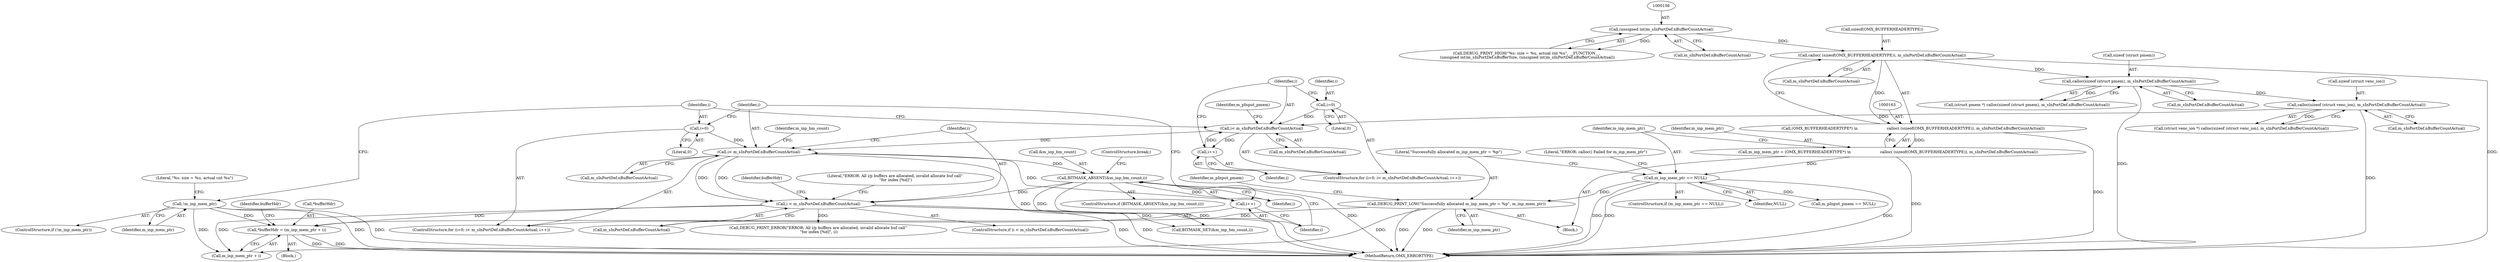 digraph "0_Android_7558d03e6498e970b761aa44fff6b2c659202d95@pointer" {
"1000293" [label="(Call,*bufferHdr = (m_inp_mem_ptr + i))"];
"1000179" [label="(Call,DEBUG_PRINT_LOW(\"Successfully allocated m_inp_mem_ptr = %p\", m_inp_mem_ptr))"];
"1000171" [label="(Call,m_inp_mem_ptr == NULL)"];
"1000160" [label="(Call,m_inp_mem_ptr = (OMX_BUFFERHEADERTYPE*) \\n                        calloc( (sizeof(OMX_BUFFERHEADERTYPE)), m_sInPortDef.nBufferCountActual))"];
"1000162" [label="(Call,(OMX_BUFFERHEADERTYPE*) \\n                        calloc( (sizeof(OMX_BUFFERHEADERTYPE)), m_sInPortDef.nBufferCountActual))"];
"1000164" [label="(Call,calloc( (sizeof(OMX_BUFFERHEADERTYPE)), m_sInPortDef.nBufferCountActual))"];
"1000155" [label="(Call,(unsigned int)m_sInPortDef.nBufferCountActual)"];
"1000144" [label="(Call,!m_inp_mem_ptr)"];
"1000287" [label="(Call,i < m_sInPortDef.nBufferCountActual)"];
"1000271" [label="(Call,i< m_sInPortDef.nBufferCountActual)"];
"1000268" [label="(Call,i=0)"];
"1000276" [label="(Call,i++)"];
"1000280" [label="(Call,BITMASK_ABSENT(&m_inp_bm_count,i))"];
"1000224" [label="(Call,i< m_sInPortDef.nBufferCountActual)"];
"1000221" [label="(Call,i=0)"];
"1000229" [label="(Call,i++)"];
"1000205" [label="(Call,calloc(sizeof (struct venc_ion), m_sInPortDef.nBufferCountActual))"];
"1000186" [label="(Call,calloc(sizeof (struct pmem), m_sInPortDef.nBufferCountActual))"];
"1000285" [label="(ControlStructure,break;)"];
"1000292" [label="(Block,)"];
"1000279" [label="(ControlStructure,if (BITMASK_ABSENT(&m_inp_bm_count,i)))"];
"1000287" [label="(Call,i < m_sInPortDef.nBufferCountActual)"];
"1000224" [label="(Call,i< m_sInPortDef.nBufferCountActual)"];
"1000220" [label="(ControlStructure,for (i=0; i< m_sInPortDef.nBufferCountActual; i++))"];
"1000221" [label="(Call,i=0)"];
"1000267" [label="(ControlStructure,for (i=0; i< m_sInPortDef.nBufferCountActual; i++))"];
"1000281" [label="(Call,&m_inp_bm_count)"];
"1000186" [label="(Call,calloc(sizeof (struct pmem), m_sInPortDef.nBufferCountActual))"];
"1000273" [label="(Call,m_sInPortDef.nBufferCountActual)"];
"1000294" [label="(Call,*bufferHdr)"];
"1000143" [label="(ControlStructure,if (!m_inp_mem_ptr))"];
"1000540" [label="(Call,DEBUG_PRINT_ERROR(\"ERROR: All i/p buffers are allocated, invalid allocate buf call\"\n \"for index [%d]\", i))"];
"1000167" [label="(Call,m_sInPortDef.nBufferCountActual)"];
"1000270" [label="(Literal,0)"];
"1000223" [label="(Literal,0)"];
"1000222" [label="(Identifier,i)"];
"1000180" [label="(Literal,\"Successfully allocated m_inp_mem_ptr = %p\")"];
"1000155" [label="(Call,(unsigned int)m_sInPortDef.nBufferCountActual)"];
"1000157" [label="(Call,m_sInPortDef.nBufferCountActual)"];
"1000225" [label="(Identifier,i)"];
"1000277" [label="(Identifier,i)"];
"1000295" [label="(Identifier,bufferHdr)"];
"1000171" [label="(Call,m_inp_mem_ptr == NULL)"];
"1000205" [label="(Call,calloc(sizeof (struct venc_ion), m_sInPortDef.nBufferCountActual))"];
"1000206" [label="(Call,sizeof (struct venc_ion))"];
"1000165" [label="(Call,sizeof(OMX_BUFFERHEADERTYPE))"];
"1000286" [label="(ControlStructure,if (i < m_sInPortDef.nBufferCountActual))"];
"1000189" [label="(Call,m_sInPortDef.nBufferCountActual)"];
"1000184" [label="(Call,(struct pmem *) calloc(sizeof (struct pmem), m_sInPortDef.nBufferCountActual))"];
"1000161" [label="(Identifier,m_inp_mem_ptr)"];
"1000164" [label="(Call,calloc( (sizeof(OMX_BUFFERHEADERTYPE)), m_sInPortDef.nBufferCountActual))"];
"1000271" [label="(Call,i< m_sInPortDef.nBufferCountActual)"];
"1000148" [label="(Literal,\"%s: size = %u, actual cnt %u\")"];
"1000160" [label="(Call,m_inp_mem_ptr = (OMX_BUFFERHEADERTYPE*) \\n                        calloc( (sizeof(OMX_BUFFERHEADERTYPE)), m_sInPortDef.nBufferCountActual))"];
"1000147" [label="(Call,DEBUG_PRINT_HIGH(\"%s: size = %u, actual cnt %u\", __FUNCTION__,\n (unsigned int)m_sInPortDef.nBufferSize, (unsigned int)m_sInPortDef.nBufferCountActual))"];
"1000548" [label="(MethodReturn,OMX_ERRORTYPE)"];
"1000289" [label="(Call,m_sInPortDef.nBufferCountActual)"];
"1000296" [label="(Call,m_inp_mem_ptr + i)"];
"1000203" [label="(Call,(struct venc_ion *) calloc(sizeof (struct venc_ion), m_sInPortDef.nBufferCountActual))"];
"1000230" [label="(Identifier,i)"];
"1000146" [label="(Block,)"];
"1000183" [label="(Identifier,m_pInput_pmem)"];
"1000229" [label="(Call,i++)"];
"1000187" [label="(Call,sizeof (struct pmem))"];
"1000162" [label="(Call,(OMX_BUFFERHEADERTYPE*) \\n                        calloc( (sizeof(OMX_BUFFERHEADERTYPE)), m_sInPortDef.nBufferCountActual))"];
"1000541" [label="(Literal,\"ERROR: All i/p buffers are allocated, invalid allocate buf call\"\n \"for index [%d]\")"];
"1000293" [label="(Call,*bufferHdr = (m_inp_mem_ptr + i))"];
"1000235" [label="(Identifier,m_pInput_pmem)"];
"1000282" [label="(Identifier,m_inp_bm_count)"];
"1000269" [label="(Identifier,i)"];
"1000272" [label="(Identifier,i)"];
"1000268" [label="(Call,i=0)"];
"1000179" [label="(Call,DEBUG_PRINT_LOW(\"Successfully allocated m_inp_mem_ptr = %p\", m_inp_mem_ptr))"];
"1000283" [label="(Identifier,i)"];
"1000176" [label="(Literal,\"ERROR: calloc() Failed for m_inp_mem_ptr\")"];
"1000288" [label="(Identifier,i)"];
"1000280" [label="(Call,BITMASK_ABSENT(&m_inp_bm_count,i))"];
"1000170" [label="(ControlStructure,if (m_inp_mem_ptr == NULL))"];
"1000516" [label="(Call,BITMASK_SET(&m_inp_bm_count,i))"];
"1000226" [label="(Call,m_sInPortDef.nBufferCountActual)"];
"1000276" [label="(Call,i++)"];
"1000173" [label="(Identifier,NULL)"];
"1000145" [label="(Identifier,m_inp_mem_ptr)"];
"1000172" [label="(Identifier,m_inp_mem_ptr)"];
"1000208" [label="(Call,m_sInPortDef.nBufferCountActual)"];
"1000193" [label="(Call,m_pInput_pmem == NULL)"];
"1000302" [label="(Identifier,bufferHdr)"];
"1000181" [label="(Identifier,m_inp_mem_ptr)"];
"1000144" [label="(Call,!m_inp_mem_ptr)"];
"1000293" -> "1000292"  [label="AST: "];
"1000293" -> "1000296"  [label="CFG: "];
"1000294" -> "1000293"  [label="AST: "];
"1000296" -> "1000293"  [label="AST: "];
"1000302" -> "1000293"  [label="CFG: "];
"1000293" -> "1000548"  [label="DDG: "];
"1000293" -> "1000548"  [label="DDG: "];
"1000179" -> "1000293"  [label="DDG: "];
"1000144" -> "1000293"  [label="DDG: "];
"1000287" -> "1000293"  [label="DDG: "];
"1000179" -> "1000146"  [label="AST: "];
"1000179" -> "1000181"  [label="CFG: "];
"1000180" -> "1000179"  [label="AST: "];
"1000181" -> "1000179"  [label="AST: "];
"1000183" -> "1000179"  [label="CFG: "];
"1000179" -> "1000548"  [label="DDG: "];
"1000179" -> "1000548"  [label="DDG: "];
"1000171" -> "1000179"  [label="DDG: "];
"1000179" -> "1000296"  [label="DDG: "];
"1000171" -> "1000170"  [label="AST: "];
"1000171" -> "1000173"  [label="CFG: "];
"1000172" -> "1000171"  [label="AST: "];
"1000173" -> "1000171"  [label="AST: "];
"1000176" -> "1000171"  [label="CFG: "];
"1000180" -> "1000171"  [label="CFG: "];
"1000171" -> "1000548"  [label="DDG: "];
"1000171" -> "1000548"  [label="DDG: "];
"1000171" -> "1000548"  [label="DDG: "];
"1000160" -> "1000171"  [label="DDG: "];
"1000171" -> "1000193"  [label="DDG: "];
"1000160" -> "1000146"  [label="AST: "];
"1000160" -> "1000162"  [label="CFG: "];
"1000161" -> "1000160"  [label="AST: "];
"1000162" -> "1000160"  [label="AST: "];
"1000172" -> "1000160"  [label="CFG: "];
"1000160" -> "1000548"  [label="DDG: "];
"1000162" -> "1000160"  [label="DDG: "];
"1000162" -> "1000164"  [label="CFG: "];
"1000163" -> "1000162"  [label="AST: "];
"1000164" -> "1000162"  [label="AST: "];
"1000162" -> "1000548"  [label="DDG: "];
"1000164" -> "1000162"  [label="DDG: "];
"1000164" -> "1000167"  [label="CFG: "];
"1000165" -> "1000164"  [label="AST: "];
"1000167" -> "1000164"  [label="AST: "];
"1000164" -> "1000548"  [label="DDG: "];
"1000155" -> "1000164"  [label="DDG: "];
"1000164" -> "1000186"  [label="DDG: "];
"1000155" -> "1000147"  [label="AST: "];
"1000155" -> "1000157"  [label="CFG: "];
"1000156" -> "1000155"  [label="AST: "];
"1000157" -> "1000155"  [label="AST: "];
"1000147" -> "1000155"  [label="CFG: "];
"1000155" -> "1000147"  [label="DDG: "];
"1000144" -> "1000143"  [label="AST: "];
"1000144" -> "1000145"  [label="CFG: "];
"1000145" -> "1000144"  [label="AST: "];
"1000148" -> "1000144"  [label="CFG: "];
"1000269" -> "1000144"  [label="CFG: "];
"1000144" -> "1000548"  [label="DDG: "];
"1000144" -> "1000548"  [label="DDG: "];
"1000144" -> "1000296"  [label="DDG: "];
"1000287" -> "1000286"  [label="AST: "];
"1000287" -> "1000289"  [label="CFG: "];
"1000288" -> "1000287"  [label="AST: "];
"1000289" -> "1000287"  [label="AST: "];
"1000295" -> "1000287"  [label="CFG: "];
"1000541" -> "1000287"  [label="CFG: "];
"1000287" -> "1000548"  [label="DDG: "];
"1000287" -> "1000548"  [label="DDG: "];
"1000271" -> "1000287"  [label="DDG: "];
"1000271" -> "1000287"  [label="DDG: "];
"1000280" -> "1000287"  [label="DDG: "];
"1000287" -> "1000296"  [label="DDG: "];
"1000287" -> "1000516"  [label="DDG: "];
"1000287" -> "1000540"  [label="DDG: "];
"1000271" -> "1000267"  [label="AST: "];
"1000271" -> "1000273"  [label="CFG: "];
"1000272" -> "1000271"  [label="AST: "];
"1000273" -> "1000271"  [label="AST: "];
"1000282" -> "1000271"  [label="CFG: "];
"1000288" -> "1000271"  [label="CFG: "];
"1000271" -> "1000548"  [label="DDG: "];
"1000268" -> "1000271"  [label="DDG: "];
"1000276" -> "1000271"  [label="DDG: "];
"1000224" -> "1000271"  [label="DDG: "];
"1000271" -> "1000280"  [label="DDG: "];
"1000268" -> "1000267"  [label="AST: "];
"1000268" -> "1000270"  [label="CFG: "];
"1000269" -> "1000268"  [label="AST: "];
"1000270" -> "1000268"  [label="AST: "];
"1000272" -> "1000268"  [label="CFG: "];
"1000276" -> "1000267"  [label="AST: "];
"1000276" -> "1000277"  [label="CFG: "];
"1000277" -> "1000276"  [label="AST: "];
"1000272" -> "1000276"  [label="CFG: "];
"1000280" -> "1000276"  [label="DDG: "];
"1000280" -> "1000279"  [label="AST: "];
"1000280" -> "1000283"  [label="CFG: "];
"1000281" -> "1000280"  [label="AST: "];
"1000283" -> "1000280"  [label="AST: "];
"1000285" -> "1000280"  [label="CFG: "];
"1000277" -> "1000280"  [label="CFG: "];
"1000280" -> "1000548"  [label="DDG: "];
"1000280" -> "1000548"  [label="DDG: "];
"1000280" -> "1000516"  [label="DDG: "];
"1000224" -> "1000220"  [label="AST: "];
"1000224" -> "1000226"  [label="CFG: "];
"1000225" -> "1000224"  [label="AST: "];
"1000226" -> "1000224"  [label="AST: "];
"1000235" -> "1000224"  [label="CFG: "];
"1000269" -> "1000224"  [label="CFG: "];
"1000221" -> "1000224"  [label="DDG: "];
"1000229" -> "1000224"  [label="DDG: "];
"1000205" -> "1000224"  [label="DDG: "];
"1000224" -> "1000229"  [label="DDG: "];
"1000221" -> "1000220"  [label="AST: "];
"1000221" -> "1000223"  [label="CFG: "];
"1000222" -> "1000221"  [label="AST: "];
"1000223" -> "1000221"  [label="AST: "];
"1000225" -> "1000221"  [label="CFG: "];
"1000229" -> "1000220"  [label="AST: "];
"1000229" -> "1000230"  [label="CFG: "];
"1000230" -> "1000229"  [label="AST: "];
"1000225" -> "1000229"  [label="CFG: "];
"1000205" -> "1000203"  [label="AST: "];
"1000205" -> "1000208"  [label="CFG: "];
"1000206" -> "1000205"  [label="AST: "];
"1000208" -> "1000205"  [label="AST: "];
"1000203" -> "1000205"  [label="CFG: "];
"1000205" -> "1000548"  [label="DDG: "];
"1000205" -> "1000203"  [label="DDG: "];
"1000186" -> "1000205"  [label="DDG: "];
"1000186" -> "1000184"  [label="AST: "];
"1000186" -> "1000189"  [label="CFG: "];
"1000187" -> "1000186"  [label="AST: "];
"1000189" -> "1000186"  [label="AST: "];
"1000184" -> "1000186"  [label="CFG: "];
"1000186" -> "1000548"  [label="DDG: "];
"1000186" -> "1000184"  [label="DDG: "];
}
